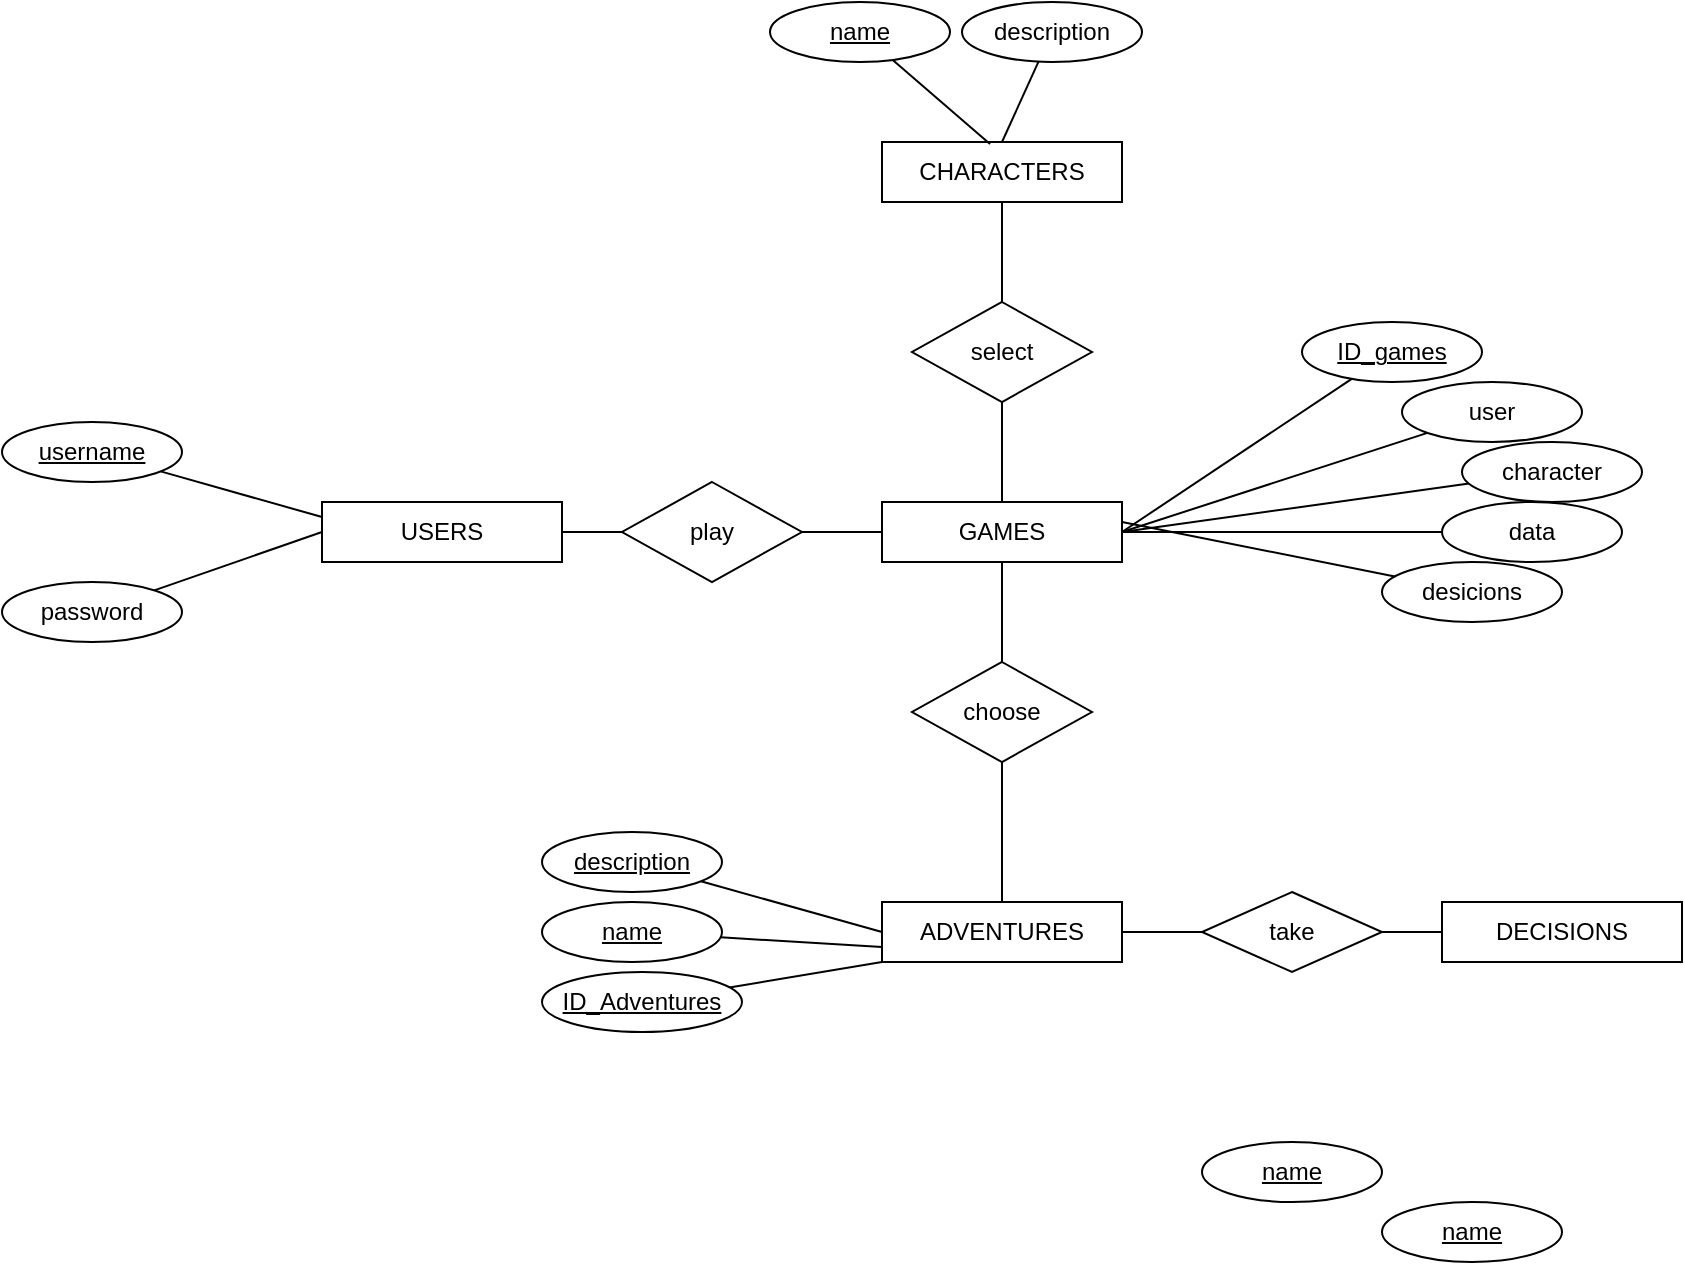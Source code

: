 <mxfile version="16.2.4" type="device"><diagram id="saftIMyt9s41gsBGk6ER" name="Page-1"><mxGraphModel dx="1713" dy="780" grid="1" gridSize="10" guides="1" tooltips="1" connect="1" arrows="1" fold="1" page="1" pageScale="1" pageWidth="827" pageHeight="1169" math="0" shadow="0"><root><mxCell id="0"/><mxCell id="1" parent="0"/><mxCell id="q9c351Gqs_hltRggJI8I-24" style="edgeStyle=none;rounded=0;orthogonalLoop=1;jettySize=auto;html=1;entryX=0;entryY=0.5;entryDx=0;entryDy=0;endArrow=none;endFill=0;" edge="1" parent="1" source="q9c351Gqs_hltRggJI8I-1" target="q9c351Gqs_hltRggJI8I-23"><mxGeometry relative="1" as="geometry"/></mxCell><mxCell id="q9c351Gqs_hltRggJI8I-1" value="ADVENTURES" style="rounded=0;whiteSpace=wrap;html=1;" vertex="1" parent="1"><mxGeometry x="380" y="520" width="120" height="30" as="geometry"/></mxCell><mxCell id="q9c351Gqs_hltRggJI8I-2" value="GAMES" style="rounded=0;whiteSpace=wrap;html=1;" vertex="1" parent="1"><mxGeometry x="380" y="320" width="120" height="30" as="geometry"/></mxCell><mxCell id="q9c351Gqs_hltRggJI8I-3" value="CHARACTERS" style="rounded=0;whiteSpace=wrap;html=1;" vertex="1" parent="1"><mxGeometry x="380" y="140" width="120" height="30" as="geometry"/></mxCell><mxCell id="q9c351Gqs_hltRggJI8I-4" value="USERS" style="rounded=0;whiteSpace=wrap;html=1;" vertex="1" parent="1"><mxGeometry x="100" y="320" width="120" height="30" as="geometry"/></mxCell><mxCell id="q9c351Gqs_hltRggJI8I-5" style="edgeStyle=orthogonalEdgeStyle;rounded=0;orthogonalLoop=1;jettySize=auto;html=1;exitX=0.5;exitY=1;exitDx=0;exitDy=0;" edge="1" parent="1" source="q9c351Gqs_hltRggJI8I-3" target="q9c351Gqs_hltRggJI8I-3"><mxGeometry relative="1" as="geometry"/></mxCell><mxCell id="q9c351Gqs_hltRggJI8I-6" value="" style="endArrow=none;html=1;rounded=0;entryX=1;entryY=0.5;entryDx=0;entryDy=0;exitX=0;exitY=0.5;exitDx=0;exitDy=0;" edge="1" parent="1" source="q9c351Gqs_hltRggJI8I-7" target="q9c351Gqs_hltRggJI8I-4"><mxGeometry width="50" height="50" relative="1" as="geometry"><mxPoint x="380" y="255" as="sourcePoint"/><mxPoint x="380" y="370" as="targetPoint"/></mxGeometry></mxCell><mxCell id="q9c351Gqs_hltRggJI8I-8" style="edgeStyle=orthogonalEdgeStyle;rounded=0;orthogonalLoop=1;jettySize=auto;html=1;entryX=0;entryY=0.5;entryDx=0;entryDy=0;endArrow=none;endFill=0;" edge="1" parent="1" source="q9c351Gqs_hltRggJI8I-7" target="q9c351Gqs_hltRggJI8I-2"><mxGeometry relative="1" as="geometry"/></mxCell><mxCell id="q9c351Gqs_hltRggJI8I-7" value="play" style="rhombus;whiteSpace=wrap;html=1;" vertex="1" parent="1"><mxGeometry x="250" y="310" width="90" height="50" as="geometry"/></mxCell><mxCell id="q9c351Gqs_hltRggJI8I-10" style="edgeStyle=orthogonalEdgeStyle;rounded=0;orthogonalLoop=1;jettySize=auto;html=1;entryX=0.5;entryY=0;entryDx=0;entryDy=0;endArrow=none;endFill=0;" edge="1" parent="1" source="q9c351Gqs_hltRggJI8I-9" target="q9c351Gqs_hltRggJI8I-2"><mxGeometry relative="1" as="geometry"/></mxCell><mxCell id="q9c351Gqs_hltRggJI8I-14" value="" style="edgeStyle=orthogonalEdgeStyle;rounded=0;orthogonalLoop=1;jettySize=auto;html=1;endArrow=none;endFill=0;" edge="1" parent="1" source="q9c351Gqs_hltRggJI8I-9" target="q9c351Gqs_hltRggJI8I-3"><mxGeometry relative="1" as="geometry"/></mxCell><mxCell id="q9c351Gqs_hltRggJI8I-9" value="select" style="rhombus;whiteSpace=wrap;html=1;" vertex="1" parent="1"><mxGeometry x="395" y="220" width="90" height="50" as="geometry"/></mxCell><mxCell id="q9c351Gqs_hltRggJI8I-12" style="edgeStyle=orthogonalEdgeStyle;rounded=0;orthogonalLoop=1;jettySize=auto;html=1;entryX=0.5;entryY=1;entryDx=0;entryDy=0;endArrow=none;endFill=0;" edge="1" parent="1" source="q9c351Gqs_hltRggJI8I-11" target="q9c351Gqs_hltRggJI8I-2"><mxGeometry relative="1" as="geometry"/></mxCell><mxCell id="q9c351Gqs_hltRggJI8I-13" style="edgeStyle=orthogonalEdgeStyle;rounded=0;orthogonalLoop=1;jettySize=auto;html=1;entryX=0.5;entryY=0;entryDx=0;entryDy=0;endArrow=none;endFill=0;" edge="1" parent="1" source="q9c351Gqs_hltRggJI8I-11" target="q9c351Gqs_hltRggJI8I-1"><mxGeometry relative="1" as="geometry"/></mxCell><mxCell id="q9c351Gqs_hltRggJI8I-11" value="choose" style="rhombus;whiteSpace=wrap;html=1;" vertex="1" parent="1"><mxGeometry x="395" y="400" width="90" height="50" as="geometry"/></mxCell><mxCell id="q9c351Gqs_hltRggJI8I-16" style="rounded=0;orthogonalLoop=1;jettySize=auto;html=1;entryX=0;entryY=0.25;entryDx=0;entryDy=0;endArrow=none;endFill=0;" edge="1" parent="1" source="q9c351Gqs_hltRggJI8I-15" target="q9c351Gqs_hltRggJI8I-4"><mxGeometry relative="1" as="geometry"/></mxCell><mxCell id="q9c351Gqs_hltRggJI8I-15" value="&lt;u&gt;username&lt;/u&gt;" style="ellipse;whiteSpace=wrap;html=1;" vertex="1" parent="1"><mxGeometry x="-60" y="280" width="90" height="30" as="geometry"/></mxCell><mxCell id="q9c351Gqs_hltRggJI8I-18" style="edgeStyle=none;rounded=0;orthogonalLoop=1;jettySize=auto;html=1;entryX=0;entryY=0.5;entryDx=0;entryDy=0;endArrow=none;endFill=0;" edge="1" parent="1" source="q9c351Gqs_hltRggJI8I-17" target="q9c351Gqs_hltRggJI8I-4"><mxGeometry relative="1" as="geometry"/></mxCell><mxCell id="q9c351Gqs_hltRggJI8I-17" value="password" style="ellipse;whiteSpace=wrap;html=1;" vertex="1" parent="1"><mxGeometry x="-60" y="360" width="90" height="30" as="geometry"/></mxCell><mxCell id="q9c351Gqs_hltRggJI8I-22" style="edgeStyle=none;rounded=0;orthogonalLoop=1;jettySize=auto;html=1;entryX=0.45;entryY=0.033;entryDx=0;entryDy=0;entryPerimeter=0;endArrow=none;endFill=0;" edge="1" parent="1" source="q9c351Gqs_hltRggJI8I-19" target="q9c351Gqs_hltRggJI8I-3"><mxGeometry relative="1" as="geometry"/></mxCell><mxCell id="q9c351Gqs_hltRggJI8I-19" value="&lt;u&gt;name&lt;/u&gt;" style="ellipse;whiteSpace=wrap;html=1;" vertex="1" parent="1"><mxGeometry x="324" y="70" width="90" height="30" as="geometry"/></mxCell><mxCell id="q9c351Gqs_hltRggJI8I-21" style="edgeStyle=none;rounded=0;orthogonalLoop=1;jettySize=auto;html=1;entryX=0.5;entryY=0;entryDx=0;entryDy=0;endArrow=none;endFill=0;" edge="1" parent="1" source="q9c351Gqs_hltRggJI8I-20" target="q9c351Gqs_hltRggJI8I-3"><mxGeometry relative="1" as="geometry"/></mxCell><mxCell id="q9c351Gqs_hltRggJI8I-20" value="description" style="ellipse;whiteSpace=wrap;html=1;" vertex="1" parent="1"><mxGeometry x="420" y="70" width="90" height="30" as="geometry"/></mxCell><mxCell id="q9c351Gqs_hltRggJI8I-23" value="DECISIONS" style="rounded=0;whiteSpace=wrap;html=1;" vertex="1" parent="1"><mxGeometry x="660" y="520" width="120" height="30" as="geometry"/></mxCell><mxCell id="q9c351Gqs_hltRggJI8I-25" value="take" style="rhombus;whiteSpace=wrap;html=1;" vertex="1" parent="1"><mxGeometry x="540" y="515" width="90" height="40" as="geometry"/></mxCell><mxCell id="q9c351Gqs_hltRggJI8I-28" style="edgeStyle=none;rounded=0;orthogonalLoop=1;jettySize=auto;html=1;entryX=0;entryY=0.5;entryDx=0;entryDy=0;endArrow=none;endFill=0;" edge="1" parent="1" source="q9c351Gqs_hltRggJI8I-26" target="q9c351Gqs_hltRggJI8I-1"><mxGeometry relative="1" as="geometry"/></mxCell><mxCell id="q9c351Gqs_hltRggJI8I-26" value="&lt;u&gt;description&lt;/u&gt;" style="ellipse;whiteSpace=wrap;html=1;" vertex="1" parent="1"><mxGeometry x="210" y="485" width="90" height="30" as="geometry"/></mxCell><mxCell id="q9c351Gqs_hltRggJI8I-29" style="edgeStyle=none;rounded=0;orthogonalLoop=1;jettySize=auto;html=1;entryX=0;entryY=0.75;entryDx=0;entryDy=0;endArrow=none;endFill=0;" edge="1" parent="1" source="q9c351Gqs_hltRggJI8I-27" target="q9c351Gqs_hltRggJI8I-1"><mxGeometry relative="1" as="geometry"/></mxCell><mxCell id="q9c351Gqs_hltRggJI8I-27" value="&lt;u&gt;name&lt;/u&gt;" style="ellipse;whiteSpace=wrap;html=1;" vertex="1" parent="1"><mxGeometry x="210" y="520" width="90" height="30" as="geometry"/></mxCell><mxCell id="q9c351Gqs_hltRggJI8I-31" style="edgeStyle=none;rounded=0;orthogonalLoop=1;jettySize=auto;html=1;entryX=0;entryY=1;entryDx=0;entryDy=0;endArrow=none;endFill=0;" edge="1" parent="1" source="q9c351Gqs_hltRggJI8I-30" target="q9c351Gqs_hltRggJI8I-1"><mxGeometry relative="1" as="geometry"/></mxCell><mxCell id="q9c351Gqs_hltRggJI8I-30" value="&lt;u&gt;ID_Adventures&lt;/u&gt;" style="ellipse;whiteSpace=wrap;html=1;" vertex="1" parent="1"><mxGeometry x="210" y="555" width="100" height="30" as="geometry"/></mxCell><mxCell id="q9c351Gqs_hltRggJI8I-40" style="edgeStyle=none;rounded=0;orthogonalLoop=1;jettySize=auto;html=1;entryX=1;entryY=0.5;entryDx=0;entryDy=0;endArrow=none;endFill=0;" edge="1" parent="1" source="q9c351Gqs_hltRggJI8I-32" target="q9c351Gqs_hltRggJI8I-2"><mxGeometry relative="1" as="geometry"/></mxCell><mxCell id="q9c351Gqs_hltRggJI8I-32" value="data" style="ellipse;whiteSpace=wrap;html=1;" vertex="1" parent="1"><mxGeometry x="660" y="320" width="90" height="30" as="geometry"/></mxCell><mxCell id="q9c351Gqs_hltRggJI8I-39" style="edgeStyle=none;rounded=0;orthogonalLoop=1;jettySize=auto;html=1;entryX=1;entryY=0.5;entryDx=0;entryDy=0;endArrow=none;endFill=0;" edge="1" parent="1" source="q9c351Gqs_hltRggJI8I-33" target="q9c351Gqs_hltRggJI8I-2"><mxGeometry relative="1" as="geometry"/></mxCell><mxCell id="q9c351Gqs_hltRggJI8I-33" value="character" style="ellipse;whiteSpace=wrap;html=1;" vertex="1" parent="1"><mxGeometry x="670" y="290" width="90" height="30" as="geometry"/></mxCell><mxCell id="q9c351Gqs_hltRggJI8I-38" style="edgeStyle=none;rounded=0;orthogonalLoop=1;jettySize=auto;html=1;entryX=1;entryY=0.5;entryDx=0;entryDy=0;endArrow=none;endFill=0;" edge="1" parent="1" source="q9c351Gqs_hltRggJI8I-34" target="q9c351Gqs_hltRggJI8I-2"><mxGeometry relative="1" as="geometry"/></mxCell><mxCell id="q9c351Gqs_hltRggJI8I-34" value="user" style="ellipse;whiteSpace=wrap;html=1;" vertex="1" parent="1"><mxGeometry x="640" y="260" width="90" height="30" as="geometry"/></mxCell><mxCell id="q9c351Gqs_hltRggJI8I-37" style="edgeStyle=none;rounded=0;orthogonalLoop=1;jettySize=auto;html=1;entryX=1;entryY=0.5;entryDx=0;entryDy=0;endArrow=none;endFill=0;" edge="1" parent="1" source="q9c351Gqs_hltRggJI8I-35" target="q9c351Gqs_hltRggJI8I-2"><mxGeometry relative="1" as="geometry"/></mxCell><mxCell id="q9c351Gqs_hltRggJI8I-35" value="&lt;u&gt;ID_games&lt;/u&gt;" style="ellipse;whiteSpace=wrap;html=1;" vertex="1" parent="1"><mxGeometry x="590" y="230" width="90" height="30" as="geometry"/></mxCell><mxCell id="q9c351Gqs_hltRggJI8I-41" style="edgeStyle=none;rounded=0;orthogonalLoop=1;jettySize=auto;html=1;endArrow=none;endFill=0;" edge="1" parent="1" source="q9c351Gqs_hltRggJI8I-36"><mxGeometry relative="1" as="geometry"><mxPoint x="500" y="330" as="targetPoint"/></mxGeometry></mxCell><mxCell id="q9c351Gqs_hltRggJI8I-36" value="desicions" style="ellipse;whiteSpace=wrap;html=1;" vertex="1" parent="1"><mxGeometry x="630" y="350" width="90" height="30" as="geometry"/></mxCell><mxCell id="q9c351Gqs_hltRggJI8I-42" value="&lt;u&gt;name&lt;/u&gt;" style="ellipse;whiteSpace=wrap;html=1;" vertex="1" parent="1"><mxGeometry x="540" y="640" width="90" height="30" as="geometry"/></mxCell><mxCell id="q9c351Gqs_hltRggJI8I-43" value="&lt;u&gt;name&lt;/u&gt;" style="ellipse;whiteSpace=wrap;html=1;" vertex="1" parent="1"><mxGeometry x="630" y="670" width="90" height="30" as="geometry"/></mxCell></root></mxGraphModel></diagram></mxfile>